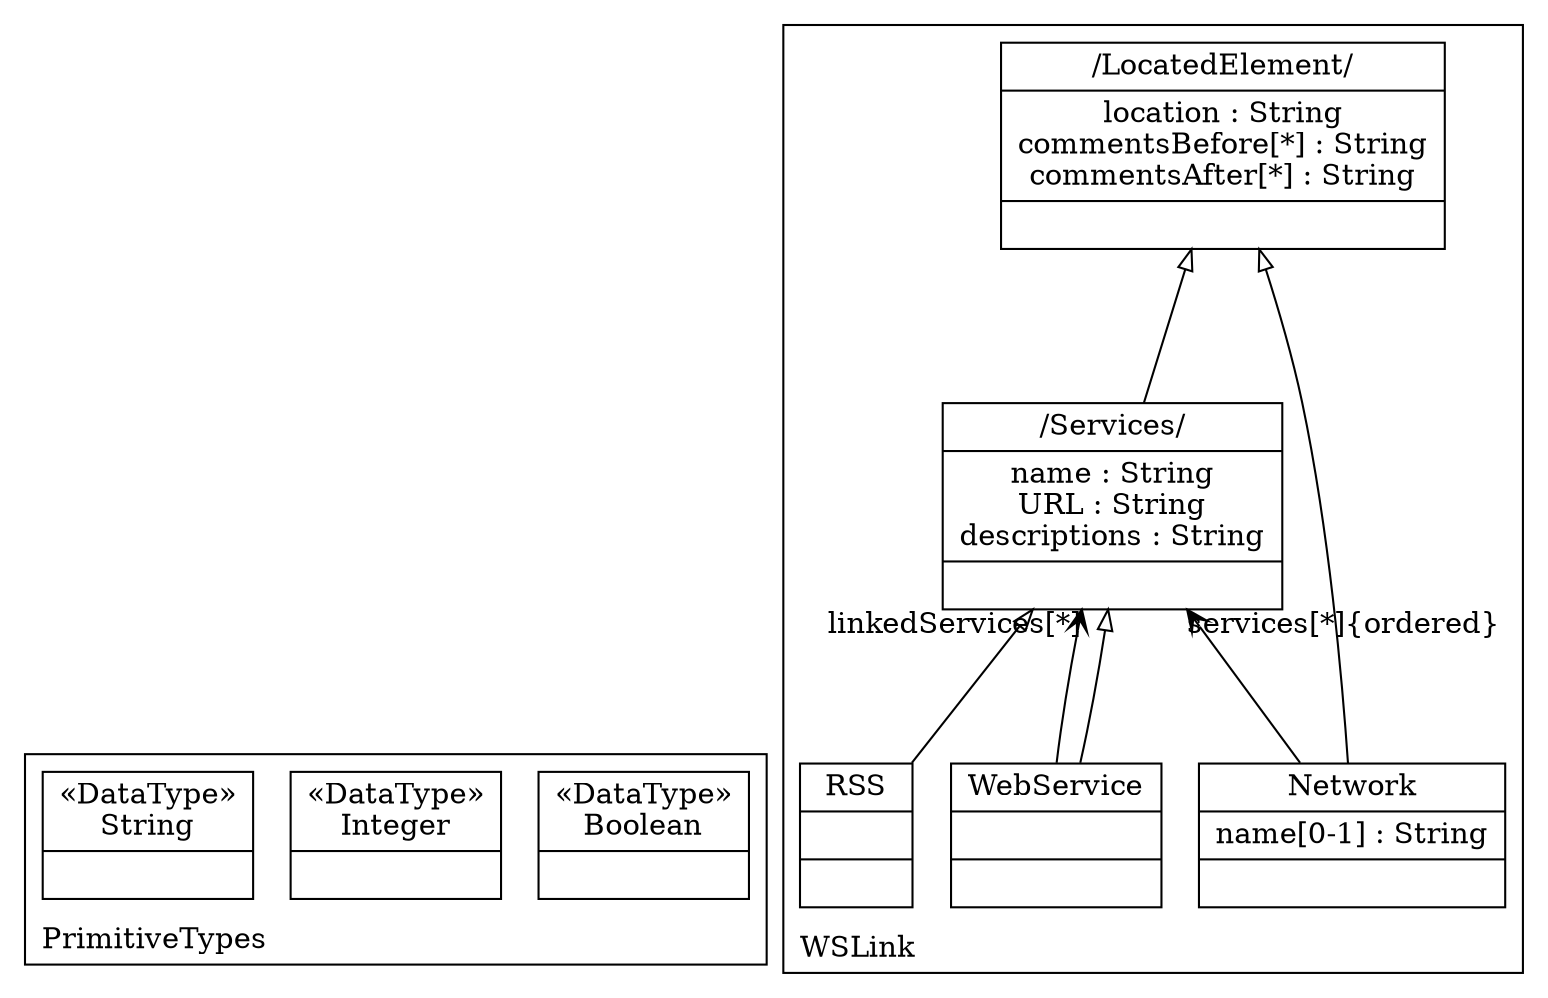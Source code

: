digraph "KM3 Model in DOT" {
graph[rankdir=BT,labeljust=l,labelloc=t,nodeSep=0.75,compound=true];
 subgraph "cluster_PrimitiveTypes"{
labelloc=t
color=black
label=PrimitiveTypes
 node[shape=record];
Boolean[label="{&#171;DataType&#187;\nBoolean|}"]
;
 node[shape=record];
Integer[label="{&#171;DataType&#187;\nInteger|}"]
;
 node[shape=record];
String[label="{&#171;DataType&#187;\nString|}"]
;

} subgraph "cluster_WSLink"{
labelloc=t
color=black
label=WSLink
 node[shape=record];
LocatedElement[label="{/LocatedElement/|location : String\ncommentsBefore[*] : String\ncommentsAfter[*] : String| }"]
;
 node[shape=record];
Network[label="{Network|name[0-1] : String| }"]
 Network->Services[arrowhead=vee,arrowtail=diamond,headlabel="services[*]{ordered}",group=Services,minlen=2,constraint=true,]
 Network->LocatedElement[arrowhead=onormal,group=LocatedElement,minlen=2,constraint=true,]
;
 node[shape=record];
Services[label="{/Services/|name : String\nURL : String\ndescriptions : String| }"]
 Services->LocatedElement[arrowhead=onormal,group=LocatedElement,minlen=2,constraint=true,]
;
 node[shape=record];
WebService[label="{WebService| | }"]
 WebService->Services[arrowhead=vee,arrowtail=none,headlabel="linkedServices[*]",group=Services,minlen=2,constraint=false,]
 WebService->Services[arrowhead=onormal,group=Services,minlen=2,constraint=true,]
;
 node[shape=record];
RSS[label="{RSS| | }"]
 RSS->Services[arrowhead=onormal,group=Services,minlen=2,constraint=true,]
;

}
}